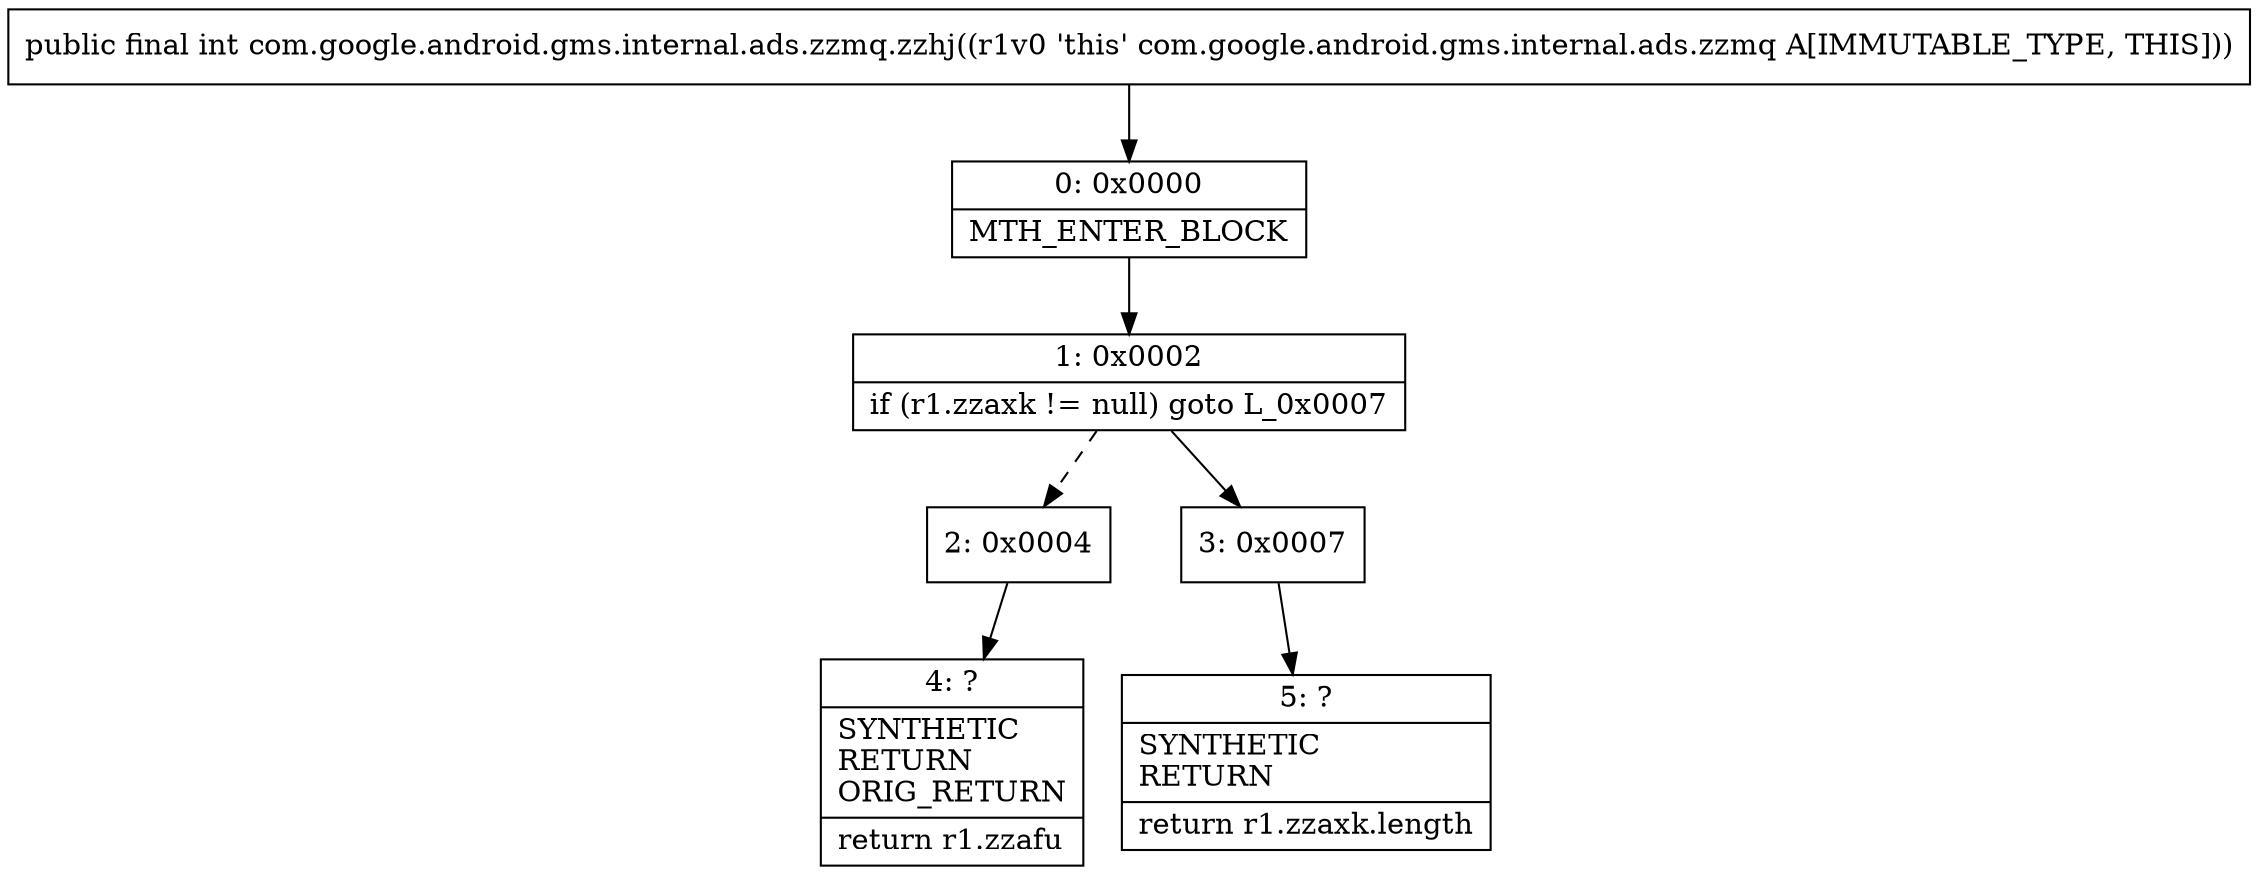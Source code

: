 digraph "CFG forcom.google.android.gms.internal.ads.zzmq.zzhj()I" {
Node_0 [shape=record,label="{0\:\ 0x0000|MTH_ENTER_BLOCK\l}"];
Node_1 [shape=record,label="{1\:\ 0x0002|if (r1.zzaxk != null) goto L_0x0007\l}"];
Node_2 [shape=record,label="{2\:\ 0x0004}"];
Node_3 [shape=record,label="{3\:\ 0x0007}"];
Node_4 [shape=record,label="{4\:\ ?|SYNTHETIC\lRETURN\lORIG_RETURN\l|return r1.zzafu\l}"];
Node_5 [shape=record,label="{5\:\ ?|SYNTHETIC\lRETURN\l|return r1.zzaxk.length\l}"];
MethodNode[shape=record,label="{public final int com.google.android.gms.internal.ads.zzmq.zzhj((r1v0 'this' com.google.android.gms.internal.ads.zzmq A[IMMUTABLE_TYPE, THIS])) }"];
MethodNode -> Node_0;
Node_0 -> Node_1;
Node_1 -> Node_2[style=dashed];
Node_1 -> Node_3;
Node_2 -> Node_4;
Node_3 -> Node_5;
}

